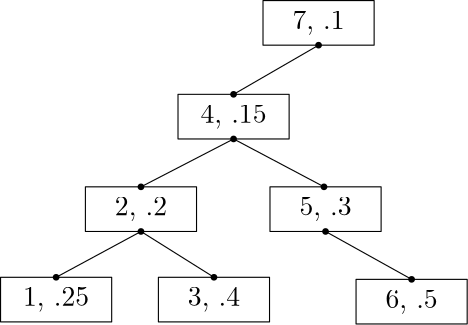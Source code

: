 <?xml version="1.0"?>
<!DOCTYPE ipe SYSTEM "ipe.dtd">
<ipe version="70005" creator="Ipe 7.1.1">
<info created="D:20140206095701" modified="D:20140206095701"/>
<ipestyle name="ipe6">
<symbol name="mark/circle(sx)" transformations="translations">
<path fill="sym-stroke">
0.6 0 0 0.6 0 0 e
0.4 0 0 0.4 0 0 e
</path>
</symbol>
<symbol name="mark/disk(sx)" transformations="translations">
<path fill="sym-stroke">
0.6 0 0 0.6 0 0 e
</path>
</symbol>
<symbol name="mark/fdisk(sfx)" transformations="translations">
<group>
<path fill="sym-fill">
0.5 0 0 0.5 0 0 e
</path>
<path fill="sym-stroke" fillrule="eofill">
0.6 0 0 0.6 0 0 e
0.4 0 0 0.4 0 0 e
</path>
</group>
</symbol>
<symbol name="mark/box(sx)" transformations="translations">
<path fill="sym-stroke" fillrule="eofill">
-0.6 -0.6 m
0.6 -0.6 l
0.6 0.6 l
-0.6 0.6 l
h
-0.4 -0.4 m
0.4 -0.4 l
0.4 0.4 l
-0.4 0.4 l
h
</path>
</symbol>
<symbol name="mark/square(sx)" transformations="translations">
<path fill="sym-stroke">
-0.6 -0.6 m
0.6 -0.6 l
0.6 0.6 l
-0.6 0.6 l
h
</path>
</symbol>
<symbol name="mark/fsquare(sfx)" transformations="translations">
<group>
<path fill="sym-fill">
-0.5 -0.5 m
0.5 -0.5 l
0.5 0.5 l
-0.5 0.5 l
h
</path>
<path fill="sym-stroke" fillrule="eofill">
-0.6 -0.6 m
0.6 -0.6 l
0.6 0.6 l
-0.6 0.6 l
0 -0.4 m
0.4 -0.4 l
0.4 0.4 l
-0.4 0.4 l
h
</path>
</group>
</symbol>
<symbol name="mark/cross(sx)" transformations="translations">
<group>
<path fill="sym-stroke">
-0.43 -0.57 m
0.57 0.43 l
0.43 0.57 l
-0.57 -0.43 l
h
</path>
<path fill="sym-stroke">
-0.43 0.57 m
0.57 -0.43 l
0.43 -0.57 l
-0.57 0.43 l
h
</path>
</group>
</symbol>
<pen name="heavier" value="0.8"/>
<pen name="fat" value="1.2"/>
<pen name="ultrafat" value="2"/>
<symbolsize name="large" value="5"/>
<symbolsize name="small" value="2"/>
<symbolsize name="tiny" value="1.1"/>
<arrowsize name="large" value="10"/>
<arrowsize name="small" value="5"/>
<arrowsize name="tiny" value="3"/>
<color name="red" value="1 0 0"/>
<color name="green" value="0 1 0"/>
<color name="blue" value="0 0 1"/>
<color name="yellow" value="1 1 0"/>
<color name="gray1" value="0.125"/>
<color name="gray2" value="0.25"/>
<color name="gray3" value="0.375"/>
<color name="gray4" value="0.5"/>
<color name="gray5" value="0.625"/>
<color name="gray6" value="0.75"/>
<color name="gray7" value="0.875"/>
<dashstyle name="dashed" value="[4] 0"/>
<dashstyle name="dotted" value="[1 3] 0"/>
<dashstyle name="dash dotted" value="[4 2 1 2] 0"/>
<dashstyle name="dash dot dotted" value="[4 2 1 2 1 2] 0"/>
<textsize name="large" value="\large"/>
<textsize name="Large" value="\Large"/>
<textsize name="LARGE" value="\LARGE"/>
<textsize name="huge" value="\huge"/>
<textsize name="Huge" value="\Huge"/>
<textsize name="small" value="\small"/>
<textsize name="footnote" value="\footnotesize"/>
<textsize name="tiny" value="\tiny"/>
<textstyle name="center" begin="\begin{center}" end="\end{center}"/>
<textstyle name="itemize" begin="\begin{itemize}" end="\end{itemize}"/>
<textstyle name="item" begin="\begin{itemize}\item{}" end="\end{itemize}"/>
</ipestyle>
<page>
<layer name="alpha"/>
<view layers="alpha" active="alpha"/>
<group layer="alpha" matrix="1 0 0 1 296.802 144.451">
<text transformations="translations" pos="-175.021 -68.6703" stroke="black" type="label" valign="bottom" size="10">1, .25</text>
<path stroke="black" pen="0.4">
-183.114 -56.4628 m
-143.109 -56.4628 l
-143.109 -72.5278 l
-183.114 -72.5278 l
h
</path>
</group>
<group matrix="1 0 0 1 296.802 144.451">
<text transformations="translations" pos="-115.706 -68.6698" stroke="black" type="label" valign="bottom" size="10">3, .4</text>
<path stroke="black" pen="0.4">
-126.289 -56.4626 m
-86.2837 -56.4626 l
-86.2837 -72.5278 l
-126.289 -72.5278 l
h
</path>
</group>
<group matrix="1 0 0 1 296.802 144.451">
<text transformations="translations" pos="-141.986 -36.1092" stroke="black" type="label" valign="bottom" size="10">2, .2</text>
<path stroke="black" pen="0.4">
-152.569 -23.9017 m
-112.563 -23.9017 l
-112.563 -39.9668 l
-152.569 -39.9668 l
h
</path>
</group>
<group matrix="1 0 0 1 296.802 144.451">
<text transformations="translations" pos="-78.0493 30.9546" stroke="black" type="label" valign="bottom" size="10">7, .1</text>
<path stroke="black" pen="0.4">
-88.6318 43.1621 m
-48.6267 43.1621 l
-48.6267 27.0971 l
-88.6318 27.0971 l
h
</path>
</group>
<use matrix="1 0 0 1 296.802 144.451" name="mark/disk(sx)" pos="-68.6293 27.0971" size="2" stroke="black"/>
<use matrix="1 0 0 1 296.802 144.451" name="mark/disk(sx)" pos="-99.2285 -6.66112" size="2" stroke="black"/>
<use matrix="1 0 0 1 296.802 144.451" name="mark/disk(sx)" pos="-66.6753 -23.9017" size="2" stroke="black"/>
<use matrix="1 0 0 1 296.802 144.451" name="mark/disk(sx)" pos="-132.566 -23.9017" size="2" stroke="black"/>
<use matrix="1 0 0 1 296.802 144.451" name="mark/disk(sx)" pos="-99.2285 9.40394" size="2" stroke="black"/>
<path matrix="1 0 0 1 296.802 144.451" stroke="black" pen="0.4">
-68.6293 27.0971 m
-99.2285 9.40394 l
</path>
<path matrix="1 0 0 1 296.802 144.451" stroke="black" pen="0.4">
-99.2285 -6.66112 m
-132.566 -23.9017 l
</path>
<path matrix="1 0 0 1 296.802 144.451" stroke="black" pen="0.4">
-99.2285 -6.66112 m
-66.6753 -23.9017 l
</path>
<group matrix="1 0 0 1 296.802 144.451">
<text transformations="translations" pos="-111.138 -2.80386" stroke="black" type="label" valign="bottom" size="10">4, .15</text>
<path stroke="black" pen="0.4">
-119.231 9.40394 m
-79.2259 9.40394 l
-79.2259 -6.66086 l
-119.231 -6.66086 l
h
</path>
</group>
<group matrix="1 0 0 1 296.802 144.451">
<group>
<text transformations="translations" pos="-44.5521 -69.4151" stroke="black" type="label" valign="bottom" size="10">6, .5</text>
<path stroke="black" pen="0.4">
-55.1346 -57.2073 m
-15.1295 -57.2073 l
-15.1295 -73.2721 l
-55.1346 -73.2721 l
h
</path>
</group>
<group>
<text transformations="translations" pos="-75.5365 -36.1092" stroke="black" type="label" valign="bottom" size="10">5, .3</text>
<path stroke="black" pen="0.4">
-86.119 -23.9017 m
-46.1139 -23.9017 l
-46.1139 -39.9667 l
-86.119 -39.9667 l
h
</path>
</group>
<use name="mark/disk(sx)" pos="-66.1165 -39.9667" size="2" stroke="black"/>
<use name="mark/disk(sx)" pos="-35.1321 -57.2073" size="2" stroke="black"/>
<path stroke="black" pen="0.4">
-66.1165 -39.9667 m
-35.1321 -57.2073 l
</path>
</group>
<use matrix="1 0 0 1 296.802 144.451" name="mark/disk(sx)" pos="-163.111 -56.4628" size="2" stroke="black"/>
<use matrix="1 0 0 1 296.802 144.451" name="mark/disk(sx)" pos="-106.286 -56.4626" size="2" stroke="black"/>
<use matrix="1 0 0 1 296.802 144.451" name="mark/disk(sx)" pos="-132.566 -39.9668" size="2" stroke="black"/>
<path matrix="1 0 0 1 296.802 144.451" stroke="black" pen="0.4">
-132.566 -39.9668 m
-163.111 -56.4628 l
</path>
<path matrix="1 0 0 1 296.802 144.451" stroke="black" pen="0.4">
-132.566 -39.9668 m
-106.286 -56.4626 l
</path>
</page>
</ipe>
